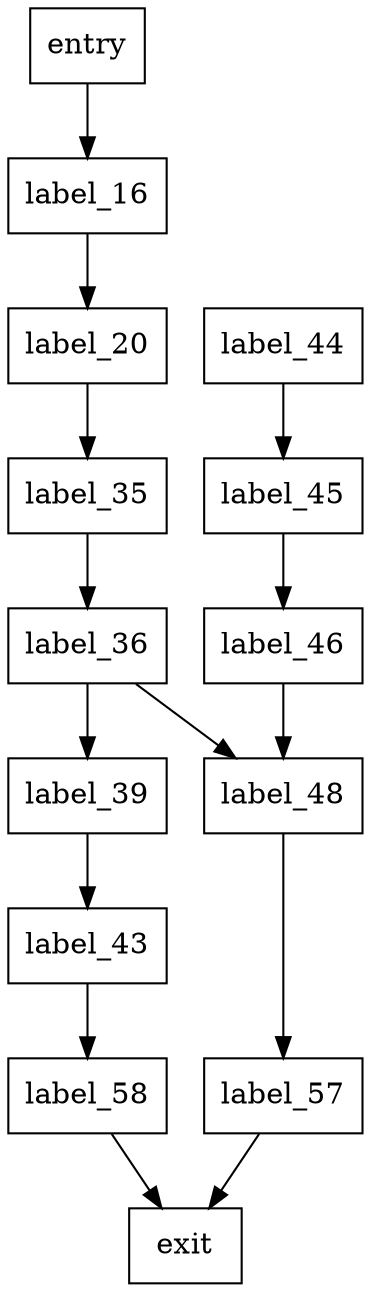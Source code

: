 digraph ControlFlowGraph {
    node [shape=rectangle]
    entry
    label_16
    label_20
    label_35
    label_36
    label_39
    label_43
    label_44
    label_45
    label_46
    label_48
    label_57
    label_58
    exit

    entry -> label_16
    label_16 -> label_20
    label_20 -> label_35
    label_35 -> label_36
    label_36 -> label_39
    label_39 -> label_43
    label_36 -> label_48
    label_43 -> label_58
    label_44 -> label_45
    label_45 -> label_46
    label_46 -> label_48
    label_48 -> label_57
    label_57 -> exit
    label_58 -> exit
}